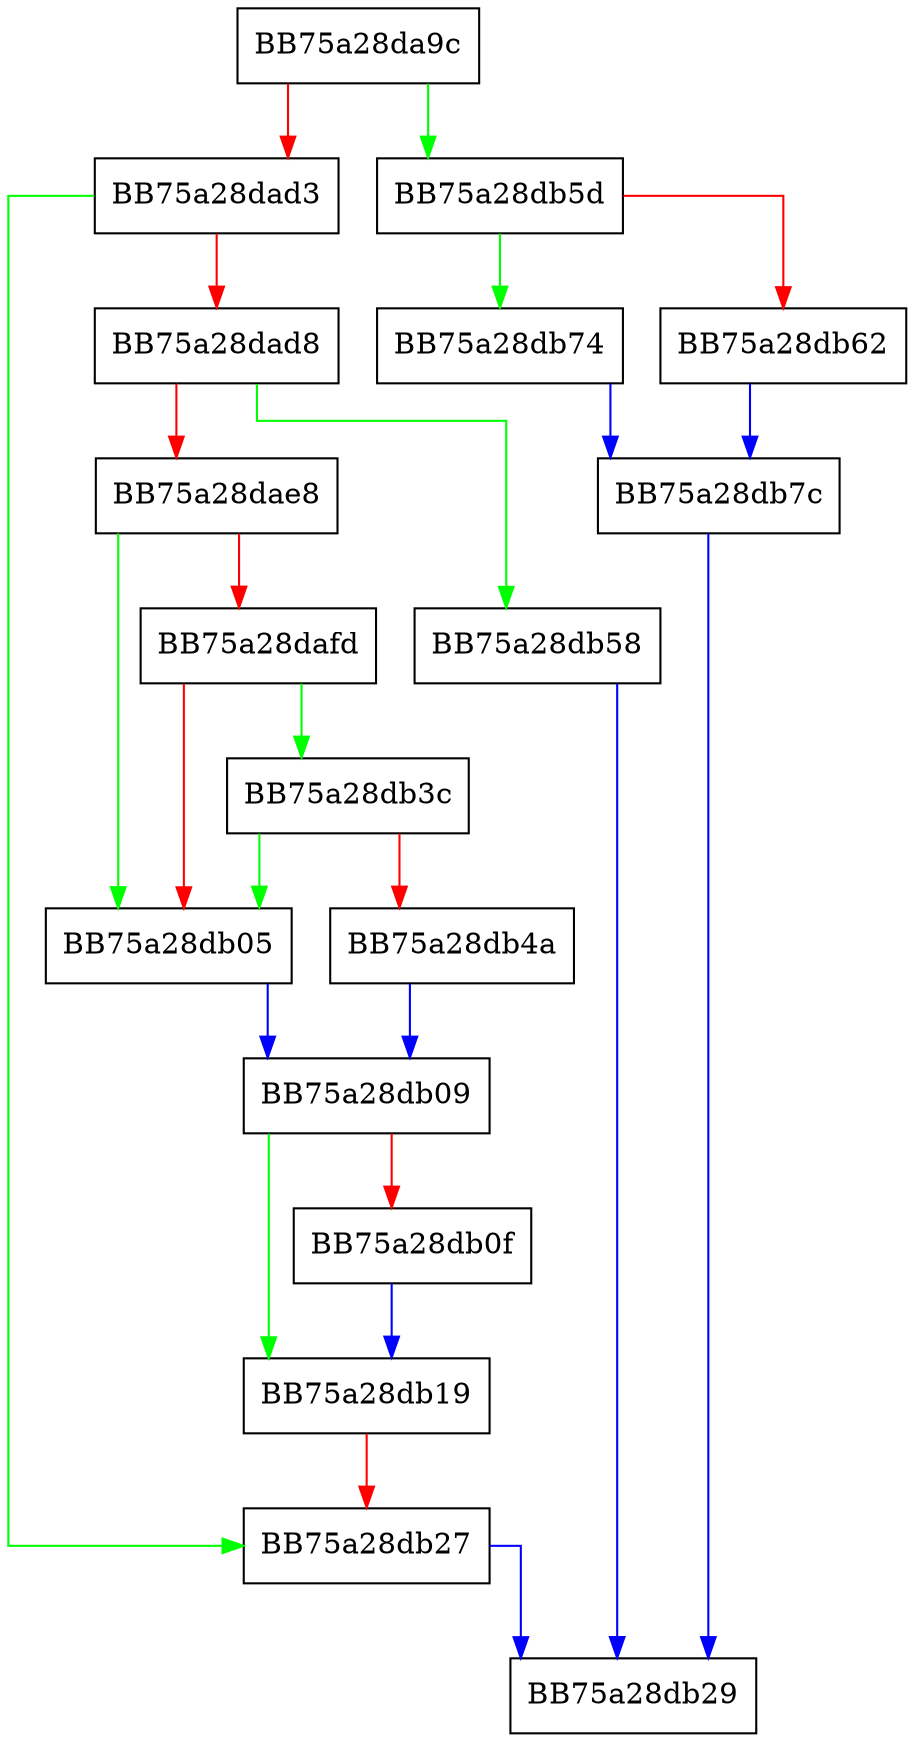 digraph sqlite3HashInsert {
  node [shape="box"];
  graph [splines=ortho];
  BB75a28da9c -> BB75a28db5d [color="green"];
  BB75a28da9c -> BB75a28dad3 [color="red"];
  BB75a28dad3 -> BB75a28db27 [color="green"];
  BB75a28dad3 -> BB75a28dad8 [color="red"];
  BB75a28dad8 -> BB75a28db58 [color="green"];
  BB75a28dad8 -> BB75a28dae8 [color="red"];
  BB75a28dae8 -> BB75a28db05 [color="green"];
  BB75a28dae8 -> BB75a28dafd [color="red"];
  BB75a28dafd -> BB75a28db3c [color="green"];
  BB75a28dafd -> BB75a28db05 [color="red"];
  BB75a28db05 -> BB75a28db09 [color="blue"];
  BB75a28db09 -> BB75a28db19 [color="green"];
  BB75a28db09 -> BB75a28db0f [color="red"];
  BB75a28db0f -> BB75a28db19 [color="blue"];
  BB75a28db19 -> BB75a28db27 [color="red"];
  BB75a28db27 -> BB75a28db29 [color="blue"];
  BB75a28db3c -> BB75a28db05 [color="green"];
  BB75a28db3c -> BB75a28db4a [color="red"];
  BB75a28db4a -> BB75a28db09 [color="blue"];
  BB75a28db58 -> BB75a28db29 [color="blue"];
  BB75a28db5d -> BB75a28db74 [color="green"];
  BB75a28db5d -> BB75a28db62 [color="red"];
  BB75a28db62 -> BB75a28db7c [color="blue"];
  BB75a28db74 -> BB75a28db7c [color="blue"];
  BB75a28db7c -> BB75a28db29 [color="blue"];
}